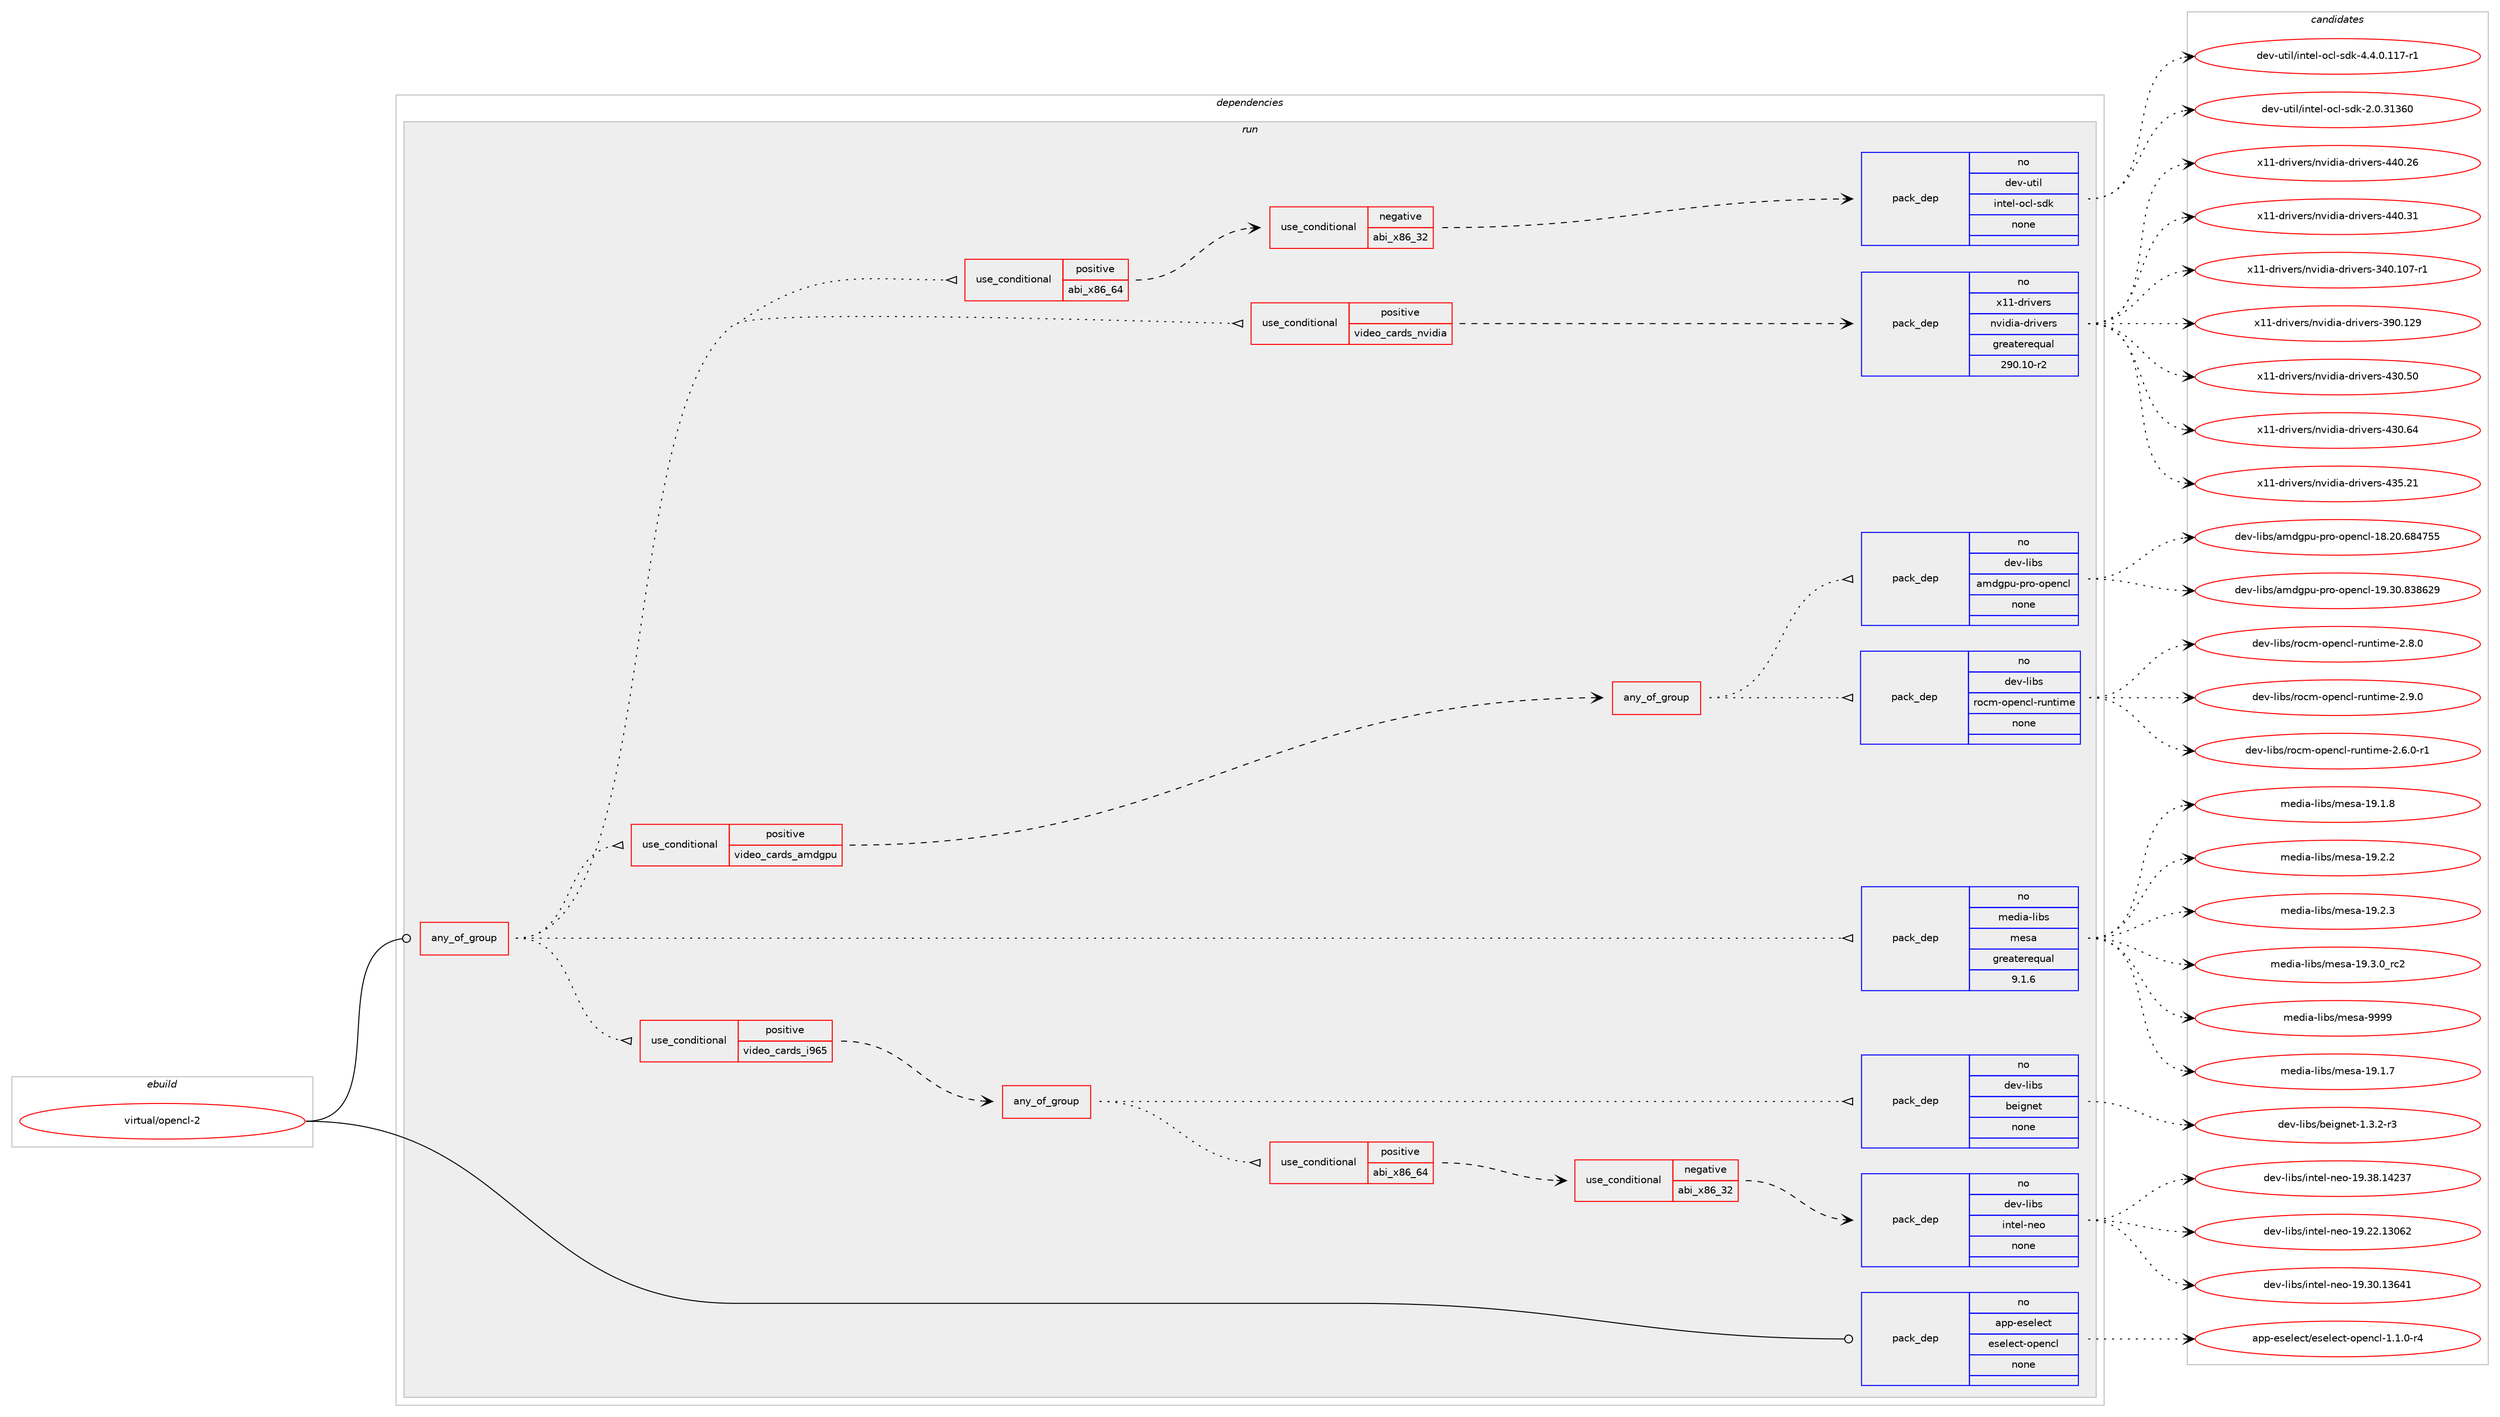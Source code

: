 digraph prolog {

# *************
# Graph options
# *************

newrank=true;
concentrate=true;
compound=true;
graph [rankdir=LR,fontname=Helvetica,fontsize=10,ranksep=1.5];#, ranksep=2.5, nodesep=0.2];
edge  [arrowhead=vee];
node  [fontname=Helvetica,fontsize=10];

# **********
# The ebuild
# **********

subgraph cluster_leftcol {
color=gray;
rank=same;
label=<<i>ebuild</i>>;
id [label="virtual/opencl-2", color=red, width=4, href="../virtual/opencl-2.svg"];
}

# ****************
# The dependencies
# ****************

subgraph cluster_midcol {
color=gray;
label=<<i>dependencies</i>>;
subgraph cluster_compile {
fillcolor="#eeeeee";
style=filled;
label=<<i>compile</i>>;
}
subgraph cluster_compileandrun {
fillcolor="#eeeeee";
style=filled;
label=<<i>compile and run</i>>;
}
subgraph cluster_run {
fillcolor="#eeeeee";
style=filled;
label=<<i>run</i>>;
subgraph any15375 {
dependency900630 [label=<<TABLE BORDER="0" CELLBORDER="1" CELLSPACING="0" CELLPADDING="4"><TR><TD CELLPADDING="10">any_of_group</TD></TR></TABLE>>, shape=none, color=red];subgraph cond216372 {
dependency900631 [label=<<TABLE BORDER="0" CELLBORDER="1" CELLSPACING="0" CELLPADDING="4"><TR><TD ROWSPAN="3" CELLPADDING="10">use_conditional</TD></TR><TR><TD>positive</TD></TR><TR><TD>video_cards_i965</TD></TR></TABLE>>, shape=none, color=red];
subgraph any15376 {
dependency900632 [label=<<TABLE BORDER="0" CELLBORDER="1" CELLSPACING="0" CELLPADDING="4"><TR><TD CELLPADDING="10">any_of_group</TD></TR></TABLE>>, shape=none, color=red];subgraph cond216373 {
dependency900633 [label=<<TABLE BORDER="0" CELLBORDER="1" CELLSPACING="0" CELLPADDING="4"><TR><TD ROWSPAN="3" CELLPADDING="10">use_conditional</TD></TR><TR><TD>positive</TD></TR><TR><TD>abi_x86_64</TD></TR></TABLE>>, shape=none, color=red];
subgraph cond216374 {
dependency900634 [label=<<TABLE BORDER="0" CELLBORDER="1" CELLSPACING="0" CELLPADDING="4"><TR><TD ROWSPAN="3" CELLPADDING="10">use_conditional</TD></TR><TR><TD>negative</TD></TR><TR><TD>abi_x86_32</TD></TR></TABLE>>, shape=none, color=red];
subgraph pack668319 {
dependency900635 [label=<<TABLE BORDER="0" CELLBORDER="1" CELLSPACING="0" CELLPADDING="4" WIDTH="220"><TR><TD ROWSPAN="6" CELLPADDING="30">pack_dep</TD></TR><TR><TD WIDTH="110">no</TD></TR><TR><TD>dev-libs</TD></TR><TR><TD>intel-neo</TD></TR><TR><TD>none</TD></TR><TR><TD></TD></TR></TABLE>>, shape=none, color=blue];
}
dependency900634:e -> dependency900635:w [weight=20,style="dashed",arrowhead="vee"];
}
dependency900633:e -> dependency900634:w [weight=20,style="dashed",arrowhead="vee"];
}
dependency900632:e -> dependency900633:w [weight=20,style="dotted",arrowhead="oinv"];
subgraph pack668320 {
dependency900636 [label=<<TABLE BORDER="0" CELLBORDER="1" CELLSPACING="0" CELLPADDING="4" WIDTH="220"><TR><TD ROWSPAN="6" CELLPADDING="30">pack_dep</TD></TR><TR><TD WIDTH="110">no</TD></TR><TR><TD>dev-libs</TD></TR><TR><TD>beignet</TD></TR><TR><TD>none</TD></TR><TR><TD></TD></TR></TABLE>>, shape=none, color=blue];
}
dependency900632:e -> dependency900636:w [weight=20,style="dotted",arrowhead="oinv"];
}
dependency900631:e -> dependency900632:w [weight=20,style="dashed",arrowhead="vee"];
}
dependency900630:e -> dependency900631:w [weight=20,style="dotted",arrowhead="oinv"];
subgraph pack668321 {
dependency900637 [label=<<TABLE BORDER="0" CELLBORDER="1" CELLSPACING="0" CELLPADDING="4" WIDTH="220"><TR><TD ROWSPAN="6" CELLPADDING="30">pack_dep</TD></TR><TR><TD WIDTH="110">no</TD></TR><TR><TD>media-libs</TD></TR><TR><TD>mesa</TD></TR><TR><TD>greaterequal</TD></TR><TR><TD>9.1.6</TD></TR></TABLE>>, shape=none, color=blue];
}
dependency900630:e -> dependency900637:w [weight=20,style="dotted",arrowhead="oinv"];
subgraph cond216375 {
dependency900638 [label=<<TABLE BORDER="0" CELLBORDER="1" CELLSPACING="0" CELLPADDING="4"><TR><TD ROWSPAN="3" CELLPADDING="10">use_conditional</TD></TR><TR><TD>positive</TD></TR><TR><TD>video_cards_amdgpu</TD></TR></TABLE>>, shape=none, color=red];
subgraph any15377 {
dependency900639 [label=<<TABLE BORDER="0" CELLBORDER="1" CELLSPACING="0" CELLPADDING="4"><TR><TD CELLPADDING="10">any_of_group</TD></TR></TABLE>>, shape=none, color=red];subgraph pack668322 {
dependency900640 [label=<<TABLE BORDER="0" CELLBORDER="1" CELLSPACING="0" CELLPADDING="4" WIDTH="220"><TR><TD ROWSPAN="6" CELLPADDING="30">pack_dep</TD></TR><TR><TD WIDTH="110">no</TD></TR><TR><TD>dev-libs</TD></TR><TR><TD>rocm-opencl-runtime</TD></TR><TR><TD>none</TD></TR><TR><TD></TD></TR></TABLE>>, shape=none, color=blue];
}
dependency900639:e -> dependency900640:w [weight=20,style="dotted",arrowhead="oinv"];
subgraph pack668323 {
dependency900641 [label=<<TABLE BORDER="0" CELLBORDER="1" CELLSPACING="0" CELLPADDING="4" WIDTH="220"><TR><TD ROWSPAN="6" CELLPADDING="30">pack_dep</TD></TR><TR><TD WIDTH="110">no</TD></TR><TR><TD>dev-libs</TD></TR><TR><TD>amdgpu-pro-opencl</TD></TR><TR><TD>none</TD></TR><TR><TD></TD></TR></TABLE>>, shape=none, color=blue];
}
dependency900639:e -> dependency900641:w [weight=20,style="dotted",arrowhead="oinv"];
}
dependency900638:e -> dependency900639:w [weight=20,style="dashed",arrowhead="vee"];
}
dependency900630:e -> dependency900638:w [weight=20,style="dotted",arrowhead="oinv"];
subgraph cond216376 {
dependency900642 [label=<<TABLE BORDER="0" CELLBORDER="1" CELLSPACING="0" CELLPADDING="4"><TR><TD ROWSPAN="3" CELLPADDING="10">use_conditional</TD></TR><TR><TD>positive</TD></TR><TR><TD>video_cards_nvidia</TD></TR></TABLE>>, shape=none, color=red];
subgraph pack668324 {
dependency900643 [label=<<TABLE BORDER="0" CELLBORDER="1" CELLSPACING="0" CELLPADDING="4" WIDTH="220"><TR><TD ROWSPAN="6" CELLPADDING="30">pack_dep</TD></TR><TR><TD WIDTH="110">no</TD></TR><TR><TD>x11-drivers</TD></TR><TR><TD>nvidia-drivers</TD></TR><TR><TD>greaterequal</TD></TR><TR><TD>290.10-r2</TD></TR></TABLE>>, shape=none, color=blue];
}
dependency900642:e -> dependency900643:w [weight=20,style="dashed",arrowhead="vee"];
}
dependency900630:e -> dependency900642:w [weight=20,style="dotted",arrowhead="oinv"];
subgraph cond216377 {
dependency900644 [label=<<TABLE BORDER="0" CELLBORDER="1" CELLSPACING="0" CELLPADDING="4"><TR><TD ROWSPAN="3" CELLPADDING="10">use_conditional</TD></TR><TR><TD>positive</TD></TR><TR><TD>abi_x86_64</TD></TR></TABLE>>, shape=none, color=red];
subgraph cond216378 {
dependency900645 [label=<<TABLE BORDER="0" CELLBORDER="1" CELLSPACING="0" CELLPADDING="4"><TR><TD ROWSPAN="3" CELLPADDING="10">use_conditional</TD></TR><TR><TD>negative</TD></TR><TR><TD>abi_x86_32</TD></TR></TABLE>>, shape=none, color=red];
subgraph pack668325 {
dependency900646 [label=<<TABLE BORDER="0" CELLBORDER="1" CELLSPACING="0" CELLPADDING="4" WIDTH="220"><TR><TD ROWSPAN="6" CELLPADDING="30">pack_dep</TD></TR><TR><TD WIDTH="110">no</TD></TR><TR><TD>dev-util</TD></TR><TR><TD>intel-ocl-sdk</TD></TR><TR><TD>none</TD></TR><TR><TD></TD></TR></TABLE>>, shape=none, color=blue];
}
dependency900645:e -> dependency900646:w [weight=20,style="dashed",arrowhead="vee"];
}
dependency900644:e -> dependency900645:w [weight=20,style="dashed",arrowhead="vee"];
}
dependency900630:e -> dependency900644:w [weight=20,style="dotted",arrowhead="oinv"];
}
id:e -> dependency900630:w [weight=20,style="solid",arrowhead="odot"];
subgraph pack668326 {
dependency900647 [label=<<TABLE BORDER="0" CELLBORDER="1" CELLSPACING="0" CELLPADDING="4" WIDTH="220"><TR><TD ROWSPAN="6" CELLPADDING="30">pack_dep</TD></TR><TR><TD WIDTH="110">no</TD></TR><TR><TD>app-eselect</TD></TR><TR><TD>eselect-opencl</TD></TR><TR><TD>none</TD></TR><TR><TD></TD></TR></TABLE>>, shape=none, color=blue];
}
id:e -> dependency900647:w [weight=20,style="solid",arrowhead="odot"];
}
}

# **************
# The candidates
# **************

subgraph cluster_choices {
rank=same;
color=gray;
label=<<i>candidates</i>>;

subgraph choice668319 {
color=black;
nodesep=1;
choice10010111845108105981154710511011610110845110101111454957465050464951485450 [label="dev-libs/intel-neo-19.22.13062", color=red, width=4,href="../dev-libs/intel-neo-19.22.13062.svg"];
choice10010111845108105981154710511011610110845110101111454957465148464951545249 [label="dev-libs/intel-neo-19.30.13641", color=red, width=4,href="../dev-libs/intel-neo-19.30.13641.svg"];
choice10010111845108105981154710511011610110845110101111454957465156464952505155 [label="dev-libs/intel-neo-19.38.14237", color=red, width=4,href="../dev-libs/intel-neo-19.38.14237.svg"];
dependency900635:e -> choice10010111845108105981154710511011610110845110101111454957465050464951485450:w [style=dotted,weight="100"];
dependency900635:e -> choice10010111845108105981154710511011610110845110101111454957465148464951545249:w [style=dotted,weight="100"];
dependency900635:e -> choice10010111845108105981154710511011610110845110101111454957465156464952505155:w [style=dotted,weight="100"];
}
subgraph choice668320 {
color=black;
nodesep=1;
choice100101118451081059811547981011051031101011164549465146504511451 [label="dev-libs/beignet-1.3.2-r3", color=red, width=4,href="../dev-libs/beignet-1.3.2-r3.svg"];
dependency900636:e -> choice100101118451081059811547981011051031101011164549465146504511451:w [style=dotted,weight="100"];
}
subgraph choice668321 {
color=black;
nodesep=1;
choice109101100105974510810598115471091011159745495746494655 [label="media-libs/mesa-19.1.7", color=red, width=4,href="../media-libs/mesa-19.1.7.svg"];
choice109101100105974510810598115471091011159745495746494656 [label="media-libs/mesa-19.1.8", color=red, width=4,href="../media-libs/mesa-19.1.8.svg"];
choice109101100105974510810598115471091011159745495746504650 [label="media-libs/mesa-19.2.2", color=red, width=4,href="../media-libs/mesa-19.2.2.svg"];
choice109101100105974510810598115471091011159745495746504651 [label="media-libs/mesa-19.2.3", color=red, width=4,href="../media-libs/mesa-19.2.3.svg"];
choice109101100105974510810598115471091011159745495746514648951149950 [label="media-libs/mesa-19.3.0_rc2", color=red, width=4,href="../media-libs/mesa-19.3.0_rc2.svg"];
choice10910110010597451081059811547109101115974557575757 [label="media-libs/mesa-9999", color=red, width=4,href="../media-libs/mesa-9999.svg"];
dependency900637:e -> choice109101100105974510810598115471091011159745495746494655:w [style=dotted,weight="100"];
dependency900637:e -> choice109101100105974510810598115471091011159745495746494656:w [style=dotted,weight="100"];
dependency900637:e -> choice109101100105974510810598115471091011159745495746504650:w [style=dotted,weight="100"];
dependency900637:e -> choice109101100105974510810598115471091011159745495746504651:w [style=dotted,weight="100"];
dependency900637:e -> choice109101100105974510810598115471091011159745495746514648951149950:w [style=dotted,weight="100"];
dependency900637:e -> choice10910110010597451081059811547109101115974557575757:w [style=dotted,weight="100"];
}
subgraph choice668322 {
color=black;
nodesep=1;
choice100101118451081059811547114111991094511111210111099108451141171101161051091014550465446484511449 [label="dev-libs/rocm-opencl-runtime-2.6.0-r1", color=red, width=4,href="../dev-libs/rocm-opencl-runtime-2.6.0-r1.svg"];
choice10010111845108105981154711411199109451111121011109910845114117110116105109101455046564648 [label="dev-libs/rocm-opencl-runtime-2.8.0", color=red, width=4,href="../dev-libs/rocm-opencl-runtime-2.8.0.svg"];
choice10010111845108105981154711411199109451111121011109910845114117110116105109101455046574648 [label="dev-libs/rocm-opencl-runtime-2.9.0", color=red, width=4,href="../dev-libs/rocm-opencl-runtime-2.9.0.svg"];
dependency900640:e -> choice100101118451081059811547114111991094511111210111099108451141171101161051091014550465446484511449:w [style=dotted,weight="100"];
dependency900640:e -> choice10010111845108105981154711411199109451111121011109910845114117110116105109101455046564648:w [style=dotted,weight="100"];
dependency900640:e -> choice10010111845108105981154711411199109451111121011109910845114117110116105109101455046574648:w [style=dotted,weight="100"];
}
subgraph choice668323 {
color=black;
nodesep=1;
choice1001011184510810598115479710910010311211745112114111451111121011109910845495646504846545652555353 [label="dev-libs/amdgpu-pro-opencl-18.20.684755", color=red, width=4,href="../dev-libs/amdgpu-pro-opencl-18.20.684755.svg"];
choice1001011184510810598115479710910010311211745112114111451111121011109910845495746514846565156545057 [label="dev-libs/amdgpu-pro-opencl-19.30.838629", color=red, width=4,href="../dev-libs/amdgpu-pro-opencl-19.30.838629.svg"];
dependency900641:e -> choice1001011184510810598115479710910010311211745112114111451111121011109910845495646504846545652555353:w [style=dotted,weight="100"];
dependency900641:e -> choice1001011184510810598115479710910010311211745112114111451111121011109910845495746514846565156545057:w [style=dotted,weight="100"];
}
subgraph choice668324 {
color=black;
nodesep=1;
choice12049494510011410511810111411547110118105100105974510011410511810111411545515248464948554511449 [label="x11-drivers/nvidia-drivers-340.107-r1", color=red, width=4,href="../x11-drivers/nvidia-drivers-340.107-r1.svg"];
choice1204949451001141051181011141154711011810510010597451001141051181011141154551574846495057 [label="x11-drivers/nvidia-drivers-390.129", color=red, width=4,href="../x11-drivers/nvidia-drivers-390.129.svg"];
choice12049494510011410511810111411547110118105100105974510011410511810111411545525148465348 [label="x11-drivers/nvidia-drivers-430.50", color=red, width=4,href="../x11-drivers/nvidia-drivers-430.50.svg"];
choice12049494510011410511810111411547110118105100105974510011410511810111411545525148465452 [label="x11-drivers/nvidia-drivers-430.64", color=red, width=4,href="../x11-drivers/nvidia-drivers-430.64.svg"];
choice12049494510011410511810111411547110118105100105974510011410511810111411545525153465049 [label="x11-drivers/nvidia-drivers-435.21", color=red, width=4,href="../x11-drivers/nvidia-drivers-435.21.svg"];
choice12049494510011410511810111411547110118105100105974510011410511810111411545525248465054 [label="x11-drivers/nvidia-drivers-440.26", color=red, width=4,href="../x11-drivers/nvidia-drivers-440.26.svg"];
choice12049494510011410511810111411547110118105100105974510011410511810111411545525248465149 [label="x11-drivers/nvidia-drivers-440.31", color=red, width=4,href="../x11-drivers/nvidia-drivers-440.31.svg"];
dependency900643:e -> choice12049494510011410511810111411547110118105100105974510011410511810111411545515248464948554511449:w [style=dotted,weight="100"];
dependency900643:e -> choice1204949451001141051181011141154711011810510010597451001141051181011141154551574846495057:w [style=dotted,weight="100"];
dependency900643:e -> choice12049494510011410511810111411547110118105100105974510011410511810111411545525148465348:w [style=dotted,weight="100"];
dependency900643:e -> choice12049494510011410511810111411547110118105100105974510011410511810111411545525148465452:w [style=dotted,weight="100"];
dependency900643:e -> choice12049494510011410511810111411547110118105100105974510011410511810111411545525153465049:w [style=dotted,weight="100"];
dependency900643:e -> choice12049494510011410511810111411547110118105100105974510011410511810111411545525248465054:w [style=dotted,weight="100"];
dependency900643:e -> choice12049494510011410511810111411547110118105100105974510011410511810111411545525248465149:w [style=dotted,weight="100"];
}
subgraph choice668325 {
color=black;
nodesep=1;
choice100101118451171161051084710511011610110845111991084511510010745504648465149515448 [label="dev-util/intel-ocl-sdk-2.0.31360", color=red, width=4,href="../dev-util/intel-ocl-sdk-2.0.31360.svg"];
choice1001011184511711610510847105110116101108451119910845115100107455246524648464949554511449 [label="dev-util/intel-ocl-sdk-4.4.0.117-r1", color=red, width=4,href="../dev-util/intel-ocl-sdk-4.4.0.117-r1.svg"];
dependency900646:e -> choice100101118451171161051084710511011610110845111991084511510010745504648465149515448:w [style=dotted,weight="100"];
dependency900646:e -> choice1001011184511711610510847105110116101108451119910845115100107455246524648464949554511449:w [style=dotted,weight="100"];
}
subgraph choice668326 {
color=black;
nodesep=1;
choice971121124510111510110810199116471011151011081019911645111112101110991084549464946484511452 [label="app-eselect/eselect-opencl-1.1.0-r4", color=red, width=4,href="../app-eselect/eselect-opencl-1.1.0-r4.svg"];
dependency900647:e -> choice971121124510111510110810199116471011151011081019911645111112101110991084549464946484511452:w [style=dotted,weight="100"];
}
}

}
